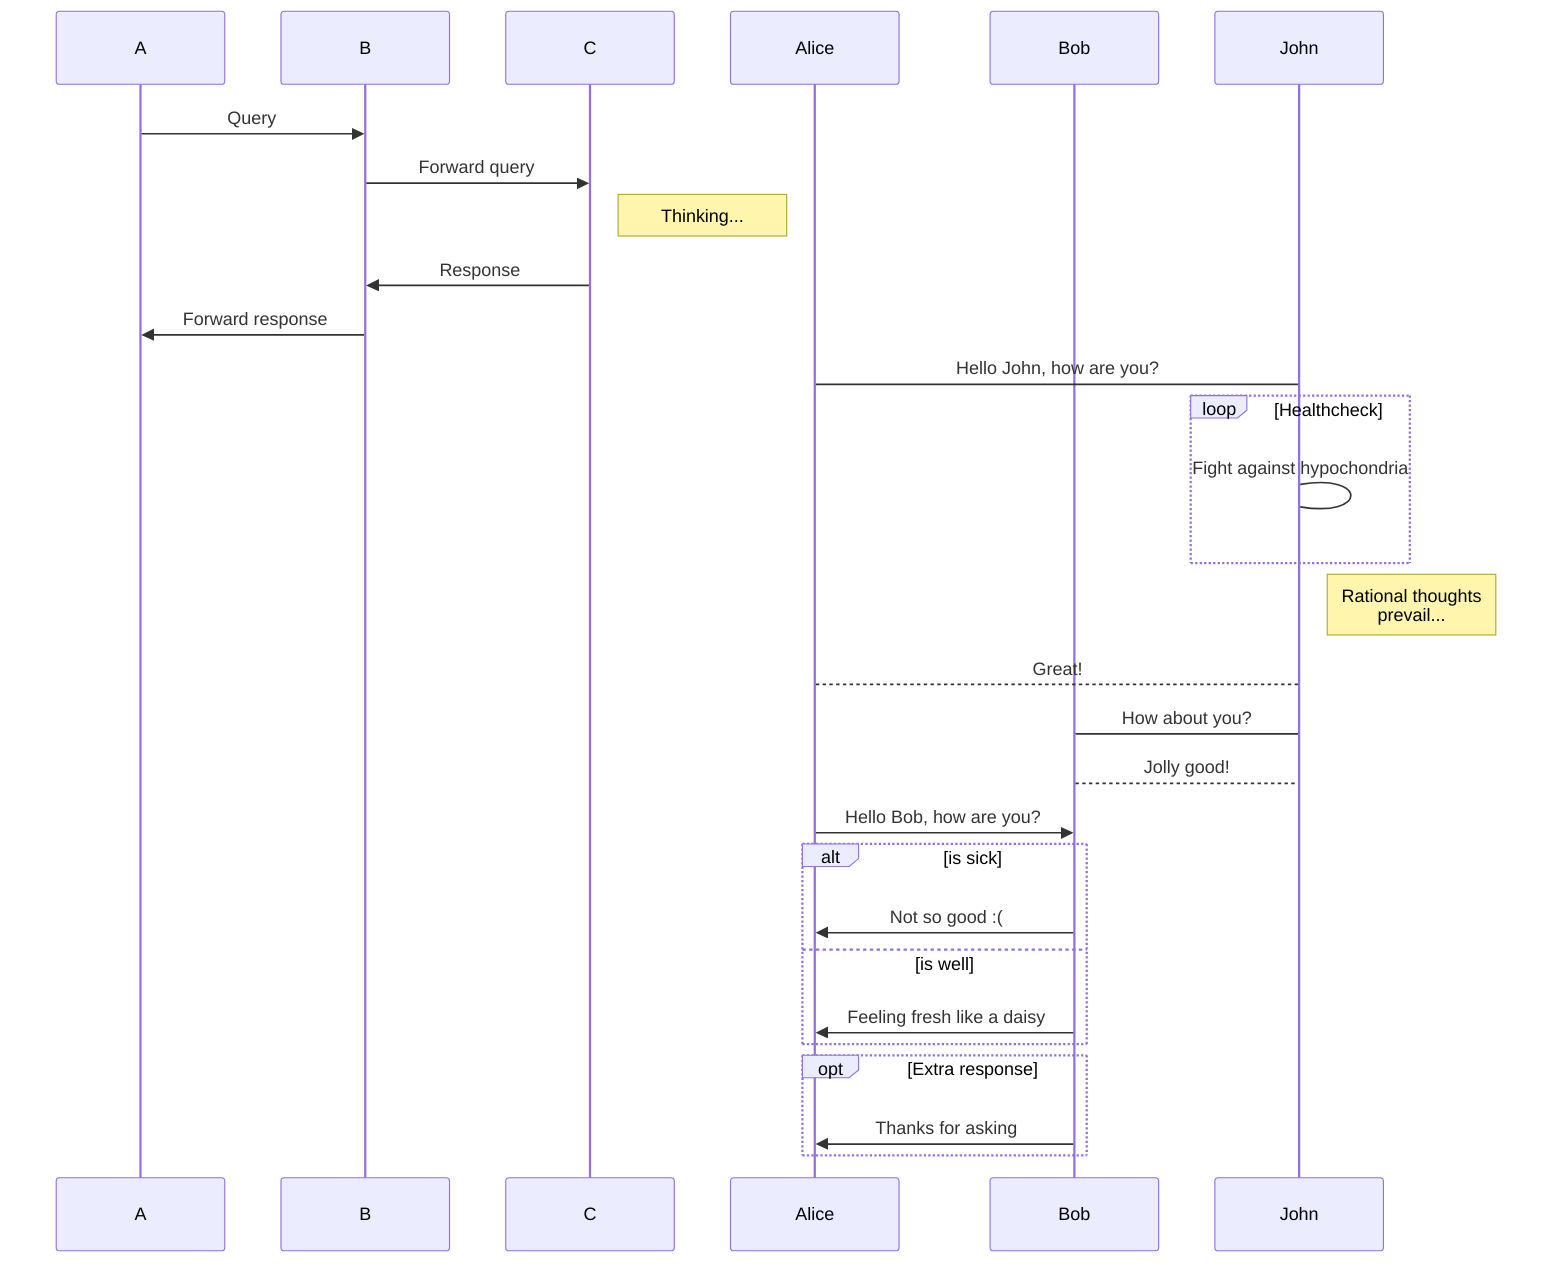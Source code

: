 sequenceDiagram
    A->> B: Query
    B->> C: Forward query
    Note right of C: Thinking...
    C->> B: Response
    B->> A: Forward response


    participant Alice
    participant Bob
    Alice->John: Hello John, how are you?
    loop Healthcheck
        John->John: Fight against hypochondria
    end
    Note right of John: Rational thoughts <br/>prevail...
    John-->Alice: Great!
    John->Bob: How about you?
    Bob-->John: Jolly good!


    Alice->>Bob: Hello Bob, how are you?
        alt is sick
            Bob->>Alice: Not so good :(
        else is well
            Bob->>Alice: Feeling fresh like a daisy
        end
        opt Extra response
            Bob->>Alice: Thanks for asking
        end